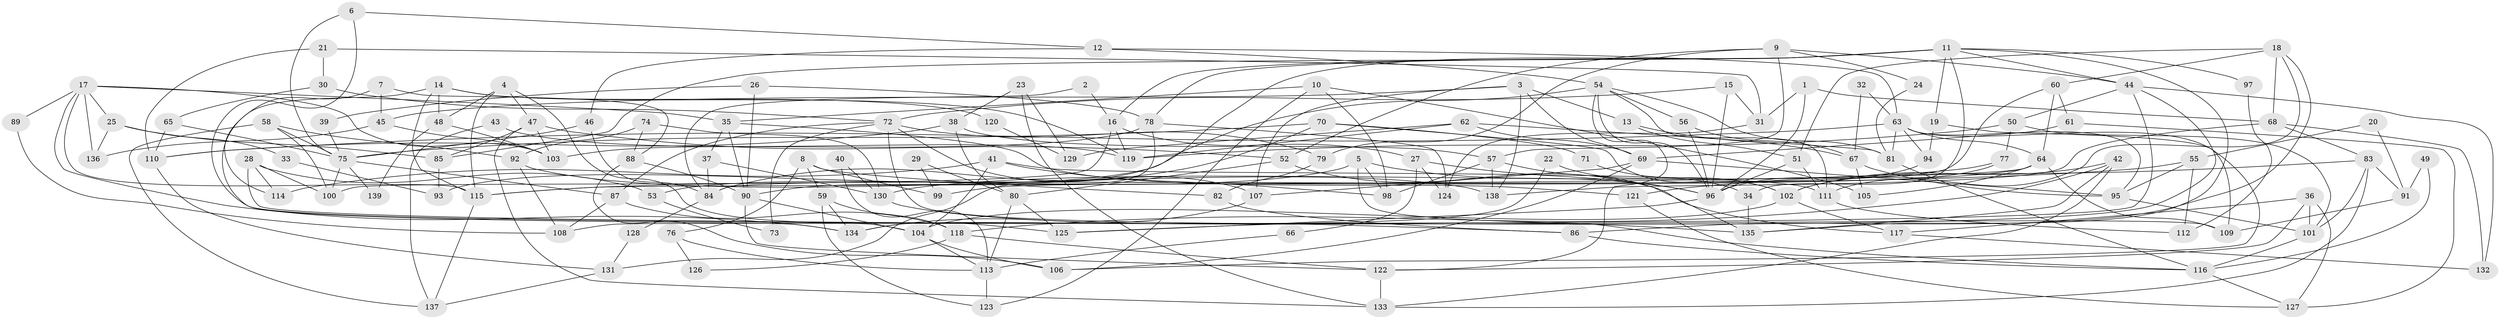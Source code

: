 // coarse degree distribution, {2: 0.0851063829787234, 7: 0.0425531914893617, 11: 0.06382978723404255, 8: 0.10638297872340426, 5: 0.14893617021276595, 9: 0.10638297872340426, 6: 0.14893617021276595, 17: 0.02127659574468085, 10: 0.02127659574468085, 12: 0.02127659574468085, 20: 0.02127659574468085, 3: 0.0851063829787234, 4: 0.0851063829787234, 15: 0.02127659574468085, 1: 0.02127659574468085}
// Generated by graph-tools (version 1.1) at 2025/18/03/04/25 18:18:47]
// undirected, 139 vertices, 278 edges
graph export_dot {
graph [start="1"]
  node [color=gray90,style=filled];
  1;
  2;
  3;
  4;
  5;
  6;
  7;
  8;
  9;
  10;
  11;
  12;
  13;
  14;
  15;
  16;
  17;
  18;
  19;
  20;
  21;
  22;
  23;
  24;
  25;
  26;
  27;
  28;
  29;
  30;
  31;
  32;
  33;
  34;
  35;
  36;
  37;
  38;
  39;
  40;
  41;
  42;
  43;
  44;
  45;
  46;
  47;
  48;
  49;
  50;
  51;
  52;
  53;
  54;
  55;
  56;
  57;
  58;
  59;
  60;
  61;
  62;
  63;
  64;
  65;
  66;
  67;
  68;
  69;
  70;
  71;
  72;
  73;
  74;
  75;
  76;
  77;
  78;
  79;
  80;
  81;
  82;
  83;
  84;
  85;
  86;
  87;
  88;
  89;
  90;
  91;
  92;
  93;
  94;
  95;
  96;
  97;
  98;
  99;
  100;
  101;
  102;
  103;
  104;
  105;
  106;
  107;
  108;
  109;
  110;
  111;
  112;
  113;
  114;
  115;
  116;
  117;
  118;
  119;
  120;
  121;
  122;
  123;
  124;
  125;
  126;
  127;
  128;
  129;
  130;
  131;
  132;
  133;
  134;
  135;
  136;
  137;
  138;
  139;
  1 -- 96;
  1 -- 68;
  1 -- 31;
  2 -- 84;
  2 -- 16;
  3 -- 45;
  3 -- 138;
  3 -- 13;
  3 -- 69;
  3 -- 107;
  4 -- 125;
  4 -- 115;
  4 -- 47;
  4 -- 48;
  5 -- 96;
  5 -- 116;
  5 -- 53;
  5 -- 98;
  6 -- 75;
  6 -- 104;
  6 -- 12;
  7 -- 114;
  7 -- 45;
  7 -- 88;
  8 -- 82;
  8 -- 59;
  8 -- 76;
  8 -- 99;
  9 -- 44;
  9 -- 52;
  9 -- 24;
  9 -- 57;
  9 -- 79;
  10 -- 35;
  10 -- 105;
  10 -- 98;
  10 -- 123;
  11 -- 90;
  11 -- 19;
  11 -- 16;
  11 -- 34;
  11 -- 44;
  11 -- 78;
  11 -- 85;
  11 -- 97;
  11 -- 135;
  12 -- 46;
  12 -- 54;
  12 -- 63;
  13 -- 67;
  13 -- 51;
  14 -- 119;
  14 -- 115;
  14 -- 48;
  14 -- 120;
  14 -- 134;
  15 -- 96;
  15 -- 72;
  15 -- 31;
  16 -- 27;
  16 -- 100;
  16 -- 119;
  17 -- 103;
  17 -- 134;
  17 -- 25;
  17 -- 35;
  17 -- 89;
  17 -- 115;
  17 -- 136;
  18 -- 111;
  18 -- 60;
  18 -- 51;
  18 -- 68;
  18 -- 86;
  19 -- 109;
  19 -- 94;
  20 -- 91;
  20 -- 55;
  21 -- 30;
  21 -- 31;
  21 -- 110;
  22 -- 34;
  22 -- 134;
  23 -- 38;
  23 -- 133;
  23 -- 129;
  24 -- 81;
  25 -- 85;
  25 -- 33;
  25 -- 136;
  26 -- 78;
  26 -- 90;
  26 -- 39;
  27 -- 124;
  27 -- 96;
  27 -- 66;
  28 -- 86;
  28 -- 100;
  28 -- 53;
  28 -- 114;
  29 -- 99;
  29 -- 80;
  30 -- 65;
  30 -- 72;
  31 -- 124;
  32 -- 63;
  32 -- 67;
  33 -- 93;
  34 -- 135;
  35 -- 90;
  35 -- 37;
  35 -- 121;
  36 -- 117;
  36 -- 101;
  36 -- 122;
  36 -- 127;
  37 -- 130;
  37 -- 84;
  38 -- 57;
  38 -- 110;
  38 -- 80;
  39 -- 75;
  40 -- 113;
  40 -- 130;
  41 -- 111;
  41 -- 98;
  41 -- 104;
  41 -- 114;
  42 -- 102;
  42 -- 135;
  42 -- 118;
  42 -- 133;
  43 -- 119;
  43 -- 137;
  44 -- 50;
  44 -- 108;
  44 -- 125;
  44 -- 132;
  45 -- 103;
  45 -- 136;
  46 -- 84;
  46 -- 75;
  47 -- 133;
  47 -- 52;
  47 -- 85;
  47 -- 103;
  48 -- 103;
  48 -- 139;
  49 -- 116;
  49 -- 91;
  50 -- 101;
  50 -- 77;
  50 -- 119;
  51 -- 96;
  51 -- 111;
  52 -- 80;
  52 -- 117;
  53 -- 73;
  54 -- 96;
  54 -- 56;
  54 -- 81;
  54 -- 93;
  54 -- 111;
  54 -- 122;
  55 -- 115;
  55 -- 95;
  55 -- 112;
  56 -- 96;
  56 -- 67;
  57 -- 98;
  57 -- 135;
  57 -- 138;
  58 -- 75;
  58 -- 92;
  58 -- 100;
  58 -- 137;
  59 -- 134;
  59 -- 118;
  59 -- 123;
  60 -- 64;
  60 -- 61;
  60 -- 84;
  61 -- 69;
  61 -- 127;
  62 -- 119;
  62 -- 69;
  62 -- 81;
  62 -- 129;
  63 -- 81;
  63 -- 64;
  63 -- 94;
  63 -- 95;
  63 -- 106;
  63 -- 110;
  64 -- 115;
  64 -- 99;
  64 -- 105;
  64 -- 109;
  65 -- 75;
  65 -- 110;
  66 -- 113;
  67 -- 95;
  67 -- 105;
  68 -- 83;
  68 -- 132;
  68 -- 138;
  69 -- 106;
  69 -- 95;
  69 -- 107;
  70 -- 102;
  70 -- 84;
  70 -- 71;
  70 -- 75;
  71 -- 102;
  72 -- 87;
  72 -- 107;
  72 -- 73;
  72 -- 79;
  72 -- 109;
  74 -- 92;
  74 -- 88;
  74 -- 130;
  75 -- 100;
  75 -- 87;
  75 -- 139;
  76 -- 113;
  76 -- 126;
  77 -- 130;
  77 -- 102;
  78 -- 103;
  78 -- 124;
  78 -- 131;
  79 -- 82;
  80 -- 113;
  80 -- 125;
  81 -- 116;
  82 -- 86;
  83 -- 133;
  83 -- 101;
  83 -- 91;
  83 -- 121;
  84 -- 128;
  85 -- 93;
  86 -- 116;
  87 -- 118;
  87 -- 108;
  88 -- 90;
  88 -- 106;
  89 -- 108;
  90 -- 122;
  90 -- 104;
  91 -- 109;
  92 -- 138;
  92 -- 108;
  94 -- 96;
  95 -- 101;
  96 -- 125;
  97 -- 112;
  101 -- 116;
  102 -- 104;
  102 -- 117;
  104 -- 106;
  104 -- 113;
  107 -- 134;
  110 -- 131;
  111 -- 112;
  113 -- 123;
  115 -- 137;
  116 -- 127;
  117 -- 132;
  118 -- 122;
  118 -- 126;
  120 -- 129;
  121 -- 127;
  122 -- 133;
  128 -- 131;
  130 -- 135;
  131 -- 137;
}
